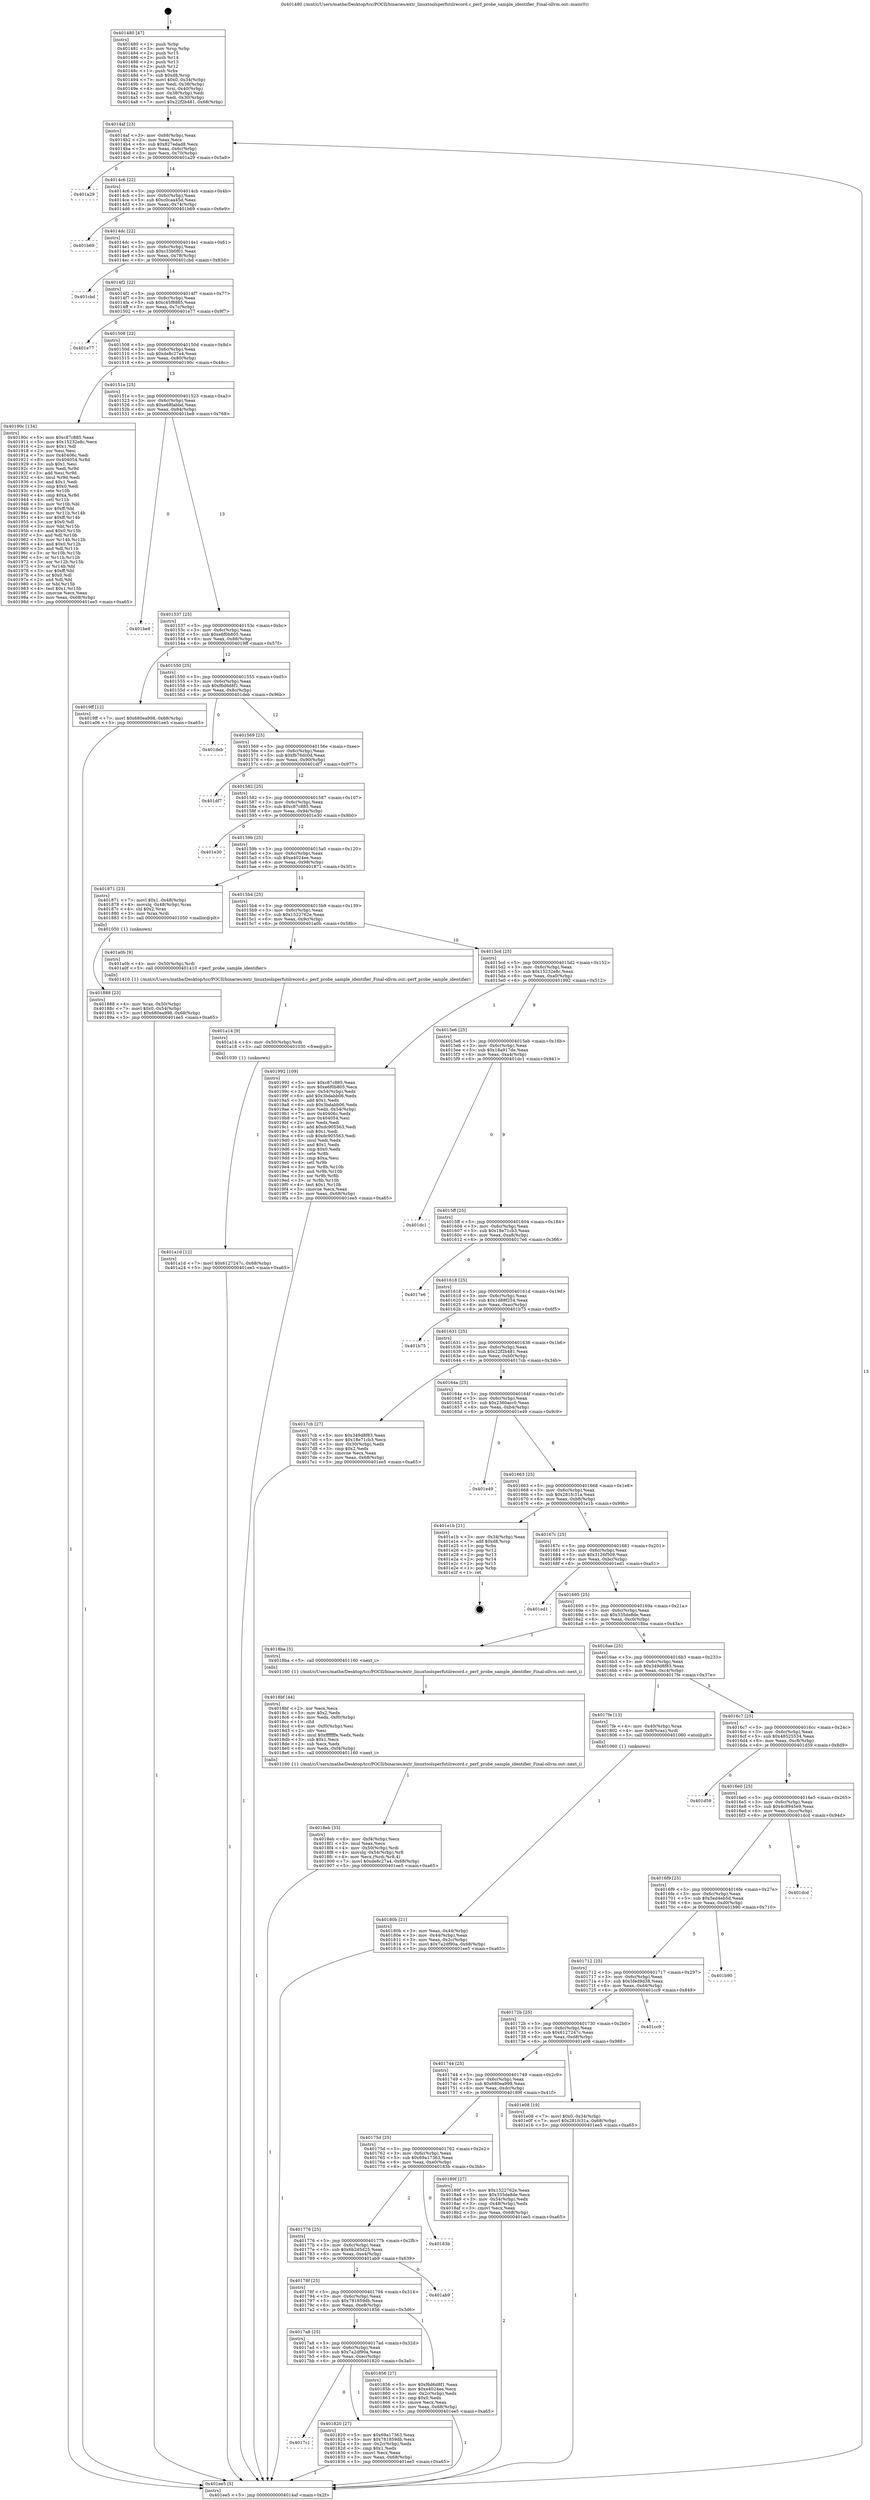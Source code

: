 digraph "0x401480" {
  label = "0x401480 (/mnt/c/Users/mathe/Desktop/tcc/POCII/binaries/extr_linuxtoolsperfutilrecord.c_perf_probe_sample_identifier_Final-ollvm.out::main(0))"
  labelloc = "t"
  node[shape=record]

  Entry [label="",width=0.3,height=0.3,shape=circle,fillcolor=black,style=filled]
  "0x4014af" [label="{
     0x4014af [23]\l
     | [instrs]\l
     &nbsp;&nbsp;0x4014af \<+3\>: mov -0x68(%rbp),%eax\l
     &nbsp;&nbsp;0x4014b2 \<+2\>: mov %eax,%ecx\l
     &nbsp;&nbsp;0x4014b4 \<+6\>: sub $0x827edad8,%ecx\l
     &nbsp;&nbsp;0x4014ba \<+3\>: mov %eax,-0x6c(%rbp)\l
     &nbsp;&nbsp;0x4014bd \<+3\>: mov %ecx,-0x70(%rbp)\l
     &nbsp;&nbsp;0x4014c0 \<+6\>: je 0000000000401a29 \<main+0x5a9\>\l
  }"]
  "0x401a29" [label="{
     0x401a29\l
  }", style=dashed]
  "0x4014c6" [label="{
     0x4014c6 [22]\l
     | [instrs]\l
     &nbsp;&nbsp;0x4014c6 \<+5\>: jmp 00000000004014cb \<main+0x4b\>\l
     &nbsp;&nbsp;0x4014cb \<+3\>: mov -0x6c(%rbp),%eax\l
     &nbsp;&nbsp;0x4014ce \<+5\>: sub $0xc0caa45d,%eax\l
     &nbsp;&nbsp;0x4014d3 \<+3\>: mov %eax,-0x74(%rbp)\l
     &nbsp;&nbsp;0x4014d6 \<+6\>: je 0000000000401b69 \<main+0x6e9\>\l
  }"]
  Exit [label="",width=0.3,height=0.3,shape=circle,fillcolor=black,style=filled,peripheries=2]
  "0x401b69" [label="{
     0x401b69\l
  }", style=dashed]
  "0x4014dc" [label="{
     0x4014dc [22]\l
     | [instrs]\l
     &nbsp;&nbsp;0x4014dc \<+5\>: jmp 00000000004014e1 \<main+0x61\>\l
     &nbsp;&nbsp;0x4014e1 \<+3\>: mov -0x6c(%rbp),%eax\l
     &nbsp;&nbsp;0x4014e4 \<+5\>: sub $0xc33b0f01,%eax\l
     &nbsp;&nbsp;0x4014e9 \<+3\>: mov %eax,-0x78(%rbp)\l
     &nbsp;&nbsp;0x4014ec \<+6\>: je 0000000000401cbd \<main+0x83d\>\l
  }"]
  "0x401a1d" [label="{
     0x401a1d [12]\l
     | [instrs]\l
     &nbsp;&nbsp;0x401a1d \<+7\>: movl $0x6127247c,-0x68(%rbp)\l
     &nbsp;&nbsp;0x401a24 \<+5\>: jmp 0000000000401ee5 \<main+0xa65\>\l
  }"]
  "0x401cbd" [label="{
     0x401cbd\l
  }", style=dashed]
  "0x4014f2" [label="{
     0x4014f2 [22]\l
     | [instrs]\l
     &nbsp;&nbsp;0x4014f2 \<+5\>: jmp 00000000004014f7 \<main+0x77\>\l
     &nbsp;&nbsp;0x4014f7 \<+3\>: mov -0x6c(%rbp),%eax\l
     &nbsp;&nbsp;0x4014fa \<+5\>: sub $0xc45f8885,%eax\l
     &nbsp;&nbsp;0x4014ff \<+3\>: mov %eax,-0x7c(%rbp)\l
     &nbsp;&nbsp;0x401502 \<+6\>: je 0000000000401e77 \<main+0x9f7\>\l
  }"]
  "0x401a14" [label="{
     0x401a14 [9]\l
     | [instrs]\l
     &nbsp;&nbsp;0x401a14 \<+4\>: mov -0x50(%rbp),%rdi\l
     &nbsp;&nbsp;0x401a18 \<+5\>: call 0000000000401030 \<free@plt\>\l
     | [calls]\l
     &nbsp;&nbsp;0x401030 \{1\} (unknown)\l
  }"]
  "0x401e77" [label="{
     0x401e77\l
  }", style=dashed]
  "0x401508" [label="{
     0x401508 [22]\l
     | [instrs]\l
     &nbsp;&nbsp;0x401508 \<+5\>: jmp 000000000040150d \<main+0x8d\>\l
     &nbsp;&nbsp;0x40150d \<+3\>: mov -0x6c(%rbp),%eax\l
     &nbsp;&nbsp;0x401510 \<+5\>: sub $0xde8c27a4,%eax\l
     &nbsp;&nbsp;0x401515 \<+3\>: mov %eax,-0x80(%rbp)\l
     &nbsp;&nbsp;0x401518 \<+6\>: je 000000000040190c \<main+0x48c\>\l
  }"]
  "0x4018eb" [label="{
     0x4018eb [33]\l
     | [instrs]\l
     &nbsp;&nbsp;0x4018eb \<+6\>: mov -0xf4(%rbp),%ecx\l
     &nbsp;&nbsp;0x4018f1 \<+3\>: imul %eax,%ecx\l
     &nbsp;&nbsp;0x4018f4 \<+4\>: mov -0x50(%rbp),%rdi\l
     &nbsp;&nbsp;0x4018f8 \<+4\>: movslq -0x54(%rbp),%r8\l
     &nbsp;&nbsp;0x4018fc \<+4\>: mov %ecx,(%rdi,%r8,4)\l
     &nbsp;&nbsp;0x401900 \<+7\>: movl $0xde8c27a4,-0x68(%rbp)\l
     &nbsp;&nbsp;0x401907 \<+5\>: jmp 0000000000401ee5 \<main+0xa65\>\l
  }"]
  "0x40190c" [label="{
     0x40190c [134]\l
     | [instrs]\l
     &nbsp;&nbsp;0x40190c \<+5\>: mov $0xc87c885,%eax\l
     &nbsp;&nbsp;0x401911 \<+5\>: mov $0x15232e8c,%ecx\l
     &nbsp;&nbsp;0x401916 \<+2\>: mov $0x1,%dl\l
     &nbsp;&nbsp;0x401918 \<+2\>: xor %esi,%esi\l
     &nbsp;&nbsp;0x40191a \<+7\>: mov 0x40406c,%edi\l
     &nbsp;&nbsp;0x401921 \<+8\>: mov 0x404054,%r8d\l
     &nbsp;&nbsp;0x401929 \<+3\>: sub $0x1,%esi\l
     &nbsp;&nbsp;0x40192c \<+3\>: mov %edi,%r9d\l
     &nbsp;&nbsp;0x40192f \<+3\>: add %esi,%r9d\l
     &nbsp;&nbsp;0x401932 \<+4\>: imul %r9d,%edi\l
     &nbsp;&nbsp;0x401936 \<+3\>: and $0x1,%edi\l
     &nbsp;&nbsp;0x401939 \<+3\>: cmp $0x0,%edi\l
     &nbsp;&nbsp;0x40193c \<+4\>: sete %r10b\l
     &nbsp;&nbsp;0x401940 \<+4\>: cmp $0xa,%r8d\l
     &nbsp;&nbsp;0x401944 \<+4\>: setl %r11b\l
     &nbsp;&nbsp;0x401948 \<+3\>: mov %r10b,%bl\l
     &nbsp;&nbsp;0x40194b \<+3\>: xor $0xff,%bl\l
     &nbsp;&nbsp;0x40194e \<+3\>: mov %r11b,%r14b\l
     &nbsp;&nbsp;0x401951 \<+4\>: xor $0xff,%r14b\l
     &nbsp;&nbsp;0x401955 \<+3\>: xor $0x0,%dl\l
     &nbsp;&nbsp;0x401958 \<+3\>: mov %bl,%r15b\l
     &nbsp;&nbsp;0x40195b \<+4\>: and $0x0,%r15b\l
     &nbsp;&nbsp;0x40195f \<+3\>: and %dl,%r10b\l
     &nbsp;&nbsp;0x401962 \<+3\>: mov %r14b,%r12b\l
     &nbsp;&nbsp;0x401965 \<+4\>: and $0x0,%r12b\l
     &nbsp;&nbsp;0x401969 \<+3\>: and %dl,%r11b\l
     &nbsp;&nbsp;0x40196c \<+3\>: or %r10b,%r15b\l
     &nbsp;&nbsp;0x40196f \<+3\>: or %r11b,%r12b\l
     &nbsp;&nbsp;0x401972 \<+3\>: xor %r12b,%r15b\l
     &nbsp;&nbsp;0x401975 \<+3\>: or %r14b,%bl\l
     &nbsp;&nbsp;0x401978 \<+3\>: xor $0xff,%bl\l
     &nbsp;&nbsp;0x40197b \<+3\>: or $0x0,%dl\l
     &nbsp;&nbsp;0x40197e \<+2\>: and %dl,%bl\l
     &nbsp;&nbsp;0x401980 \<+3\>: or %bl,%r15b\l
     &nbsp;&nbsp;0x401983 \<+4\>: test $0x1,%r15b\l
     &nbsp;&nbsp;0x401987 \<+3\>: cmovne %ecx,%eax\l
     &nbsp;&nbsp;0x40198a \<+3\>: mov %eax,-0x68(%rbp)\l
     &nbsp;&nbsp;0x40198d \<+5\>: jmp 0000000000401ee5 \<main+0xa65\>\l
  }"]
  "0x40151e" [label="{
     0x40151e [25]\l
     | [instrs]\l
     &nbsp;&nbsp;0x40151e \<+5\>: jmp 0000000000401523 \<main+0xa3\>\l
     &nbsp;&nbsp;0x401523 \<+3\>: mov -0x6c(%rbp),%eax\l
     &nbsp;&nbsp;0x401526 \<+5\>: sub $0xe68fabbd,%eax\l
     &nbsp;&nbsp;0x40152b \<+6\>: mov %eax,-0x84(%rbp)\l
     &nbsp;&nbsp;0x401531 \<+6\>: je 0000000000401be8 \<main+0x768\>\l
  }"]
  "0x4018bf" [label="{
     0x4018bf [44]\l
     | [instrs]\l
     &nbsp;&nbsp;0x4018bf \<+2\>: xor %ecx,%ecx\l
     &nbsp;&nbsp;0x4018c1 \<+5\>: mov $0x2,%edx\l
     &nbsp;&nbsp;0x4018c6 \<+6\>: mov %edx,-0xf0(%rbp)\l
     &nbsp;&nbsp;0x4018cc \<+1\>: cltd\l
     &nbsp;&nbsp;0x4018cd \<+6\>: mov -0xf0(%rbp),%esi\l
     &nbsp;&nbsp;0x4018d3 \<+2\>: idiv %esi\l
     &nbsp;&nbsp;0x4018d5 \<+6\>: imul $0xfffffffe,%edx,%edx\l
     &nbsp;&nbsp;0x4018db \<+3\>: sub $0x1,%ecx\l
     &nbsp;&nbsp;0x4018de \<+2\>: sub %ecx,%edx\l
     &nbsp;&nbsp;0x4018e0 \<+6\>: mov %edx,-0xf4(%rbp)\l
     &nbsp;&nbsp;0x4018e6 \<+5\>: call 0000000000401160 \<next_i\>\l
     | [calls]\l
     &nbsp;&nbsp;0x401160 \{1\} (/mnt/c/Users/mathe/Desktop/tcc/POCII/binaries/extr_linuxtoolsperfutilrecord.c_perf_probe_sample_identifier_Final-ollvm.out::next_i)\l
  }"]
  "0x401be8" [label="{
     0x401be8\l
  }", style=dashed]
  "0x401537" [label="{
     0x401537 [25]\l
     | [instrs]\l
     &nbsp;&nbsp;0x401537 \<+5\>: jmp 000000000040153c \<main+0xbc\>\l
     &nbsp;&nbsp;0x40153c \<+3\>: mov -0x6c(%rbp),%eax\l
     &nbsp;&nbsp;0x40153f \<+5\>: sub $0xe6f0b805,%eax\l
     &nbsp;&nbsp;0x401544 \<+6\>: mov %eax,-0x88(%rbp)\l
     &nbsp;&nbsp;0x40154a \<+6\>: je 00000000004019ff \<main+0x57f\>\l
  }"]
  "0x401888" [label="{
     0x401888 [23]\l
     | [instrs]\l
     &nbsp;&nbsp;0x401888 \<+4\>: mov %rax,-0x50(%rbp)\l
     &nbsp;&nbsp;0x40188c \<+7\>: movl $0x0,-0x54(%rbp)\l
     &nbsp;&nbsp;0x401893 \<+7\>: movl $0x680ea998,-0x68(%rbp)\l
     &nbsp;&nbsp;0x40189a \<+5\>: jmp 0000000000401ee5 \<main+0xa65\>\l
  }"]
  "0x4019ff" [label="{
     0x4019ff [12]\l
     | [instrs]\l
     &nbsp;&nbsp;0x4019ff \<+7\>: movl $0x680ea998,-0x68(%rbp)\l
     &nbsp;&nbsp;0x401a06 \<+5\>: jmp 0000000000401ee5 \<main+0xa65\>\l
  }"]
  "0x401550" [label="{
     0x401550 [25]\l
     | [instrs]\l
     &nbsp;&nbsp;0x401550 \<+5\>: jmp 0000000000401555 \<main+0xd5\>\l
     &nbsp;&nbsp;0x401555 \<+3\>: mov -0x6c(%rbp),%eax\l
     &nbsp;&nbsp;0x401558 \<+5\>: sub $0xf6d6d8f1,%eax\l
     &nbsp;&nbsp;0x40155d \<+6\>: mov %eax,-0x8c(%rbp)\l
     &nbsp;&nbsp;0x401563 \<+6\>: je 0000000000401deb \<main+0x96b\>\l
  }"]
  "0x4017c1" [label="{
     0x4017c1\l
  }", style=dashed]
  "0x401deb" [label="{
     0x401deb\l
  }", style=dashed]
  "0x401569" [label="{
     0x401569 [25]\l
     | [instrs]\l
     &nbsp;&nbsp;0x401569 \<+5\>: jmp 000000000040156e \<main+0xee\>\l
     &nbsp;&nbsp;0x40156e \<+3\>: mov -0x6c(%rbp),%eax\l
     &nbsp;&nbsp;0x401571 \<+5\>: sub $0xfb76dc0d,%eax\l
     &nbsp;&nbsp;0x401576 \<+6\>: mov %eax,-0x90(%rbp)\l
     &nbsp;&nbsp;0x40157c \<+6\>: je 0000000000401df7 \<main+0x977\>\l
  }"]
  "0x401820" [label="{
     0x401820 [27]\l
     | [instrs]\l
     &nbsp;&nbsp;0x401820 \<+5\>: mov $0x69a17363,%eax\l
     &nbsp;&nbsp;0x401825 \<+5\>: mov $0x781859db,%ecx\l
     &nbsp;&nbsp;0x40182a \<+3\>: mov -0x2c(%rbp),%edx\l
     &nbsp;&nbsp;0x40182d \<+3\>: cmp $0x1,%edx\l
     &nbsp;&nbsp;0x401830 \<+3\>: cmovl %ecx,%eax\l
     &nbsp;&nbsp;0x401833 \<+3\>: mov %eax,-0x68(%rbp)\l
     &nbsp;&nbsp;0x401836 \<+5\>: jmp 0000000000401ee5 \<main+0xa65\>\l
  }"]
  "0x401df7" [label="{
     0x401df7\l
  }", style=dashed]
  "0x401582" [label="{
     0x401582 [25]\l
     | [instrs]\l
     &nbsp;&nbsp;0x401582 \<+5\>: jmp 0000000000401587 \<main+0x107\>\l
     &nbsp;&nbsp;0x401587 \<+3\>: mov -0x6c(%rbp),%eax\l
     &nbsp;&nbsp;0x40158a \<+5\>: sub $0xc87c885,%eax\l
     &nbsp;&nbsp;0x40158f \<+6\>: mov %eax,-0x94(%rbp)\l
     &nbsp;&nbsp;0x401595 \<+6\>: je 0000000000401e30 \<main+0x9b0\>\l
  }"]
  "0x4017a8" [label="{
     0x4017a8 [25]\l
     | [instrs]\l
     &nbsp;&nbsp;0x4017a8 \<+5\>: jmp 00000000004017ad \<main+0x32d\>\l
     &nbsp;&nbsp;0x4017ad \<+3\>: mov -0x6c(%rbp),%eax\l
     &nbsp;&nbsp;0x4017b0 \<+5\>: sub $0x7a2df90a,%eax\l
     &nbsp;&nbsp;0x4017b5 \<+6\>: mov %eax,-0xec(%rbp)\l
     &nbsp;&nbsp;0x4017bb \<+6\>: je 0000000000401820 \<main+0x3a0\>\l
  }"]
  "0x401e30" [label="{
     0x401e30\l
  }", style=dashed]
  "0x40159b" [label="{
     0x40159b [25]\l
     | [instrs]\l
     &nbsp;&nbsp;0x40159b \<+5\>: jmp 00000000004015a0 \<main+0x120\>\l
     &nbsp;&nbsp;0x4015a0 \<+3\>: mov -0x6c(%rbp),%eax\l
     &nbsp;&nbsp;0x4015a3 \<+5\>: sub $0xe4024ee,%eax\l
     &nbsp;&nbsp;0x4015a8 \<+6\>: mov %eax,-0x98(%rbp)\l
     &nbsp;&nbsp;0x4015ae \<+6\>: je 0000000000401871 \<main+0x3f1\>\l
  }"]
  "0x401856" [label="{
     0x401856 [27]\l
     | [instrs]\l
     &nbsp;&nbsp;0x401856 \<+5\>: mov $0xf6d6d8f1,%eax\l
     &nbsp;&nbsp;0x40185b \<+5\>: mov $0xe4024ee,%ecx\l
     &nbsp;&nbsp;0x401860 \<+3\>: mov -0x2c(%rbp),%edx\l
     &nbsp;&nbsp;0x401863 \<+3\>: cmp $0x0,%edx\l
     &nbsp;&nbsp;0x401866 \<+3\>: cmove %ecx,%eax\l
     &nbsp;&nbsp;0x401869 \<+3\>: mov %eax,-0x68(%rbp)\l
     &nbsp;&nbsp;0x40186c \<+5\>: jmp 0000000000401ee5 \<main+0xa65\>\l
  }"]
  "0x401871" [label="{
     0x401871 [23]\l
     | [instrs]\l
     &nbsp;&nbsp;0x401871 \<+7\>: movl $0x1,-0x48(%rbp)\l
     &nbsp;&nbsp;0x401878 \<+4\>: movslq -0x48(%rbp),%rax\l
     &nbsp;&nbsp;0x40187c \<+4\>: shl $0x2,%rax\l
     &nbsp;&nbsp;0x401880 \<+3\>: mov %rax,%rdi\l
     &nbsp;&nbsp;0x401883 \<+5\>: call 0000000000401050 \<malloc@plt\>\l
     | [calls]\l
     &nbsp;&nbsp;0x401050 \{1\} (unknown)\l
  }"]
  "0x4015b4" [label="{
     0x4015b4 [25]\l
     | [instrs]\l
     &nbsp;&nbsp;0x4015b4 \<+5\>: jmp 00000000004015b9 \<main+0x139\>\l
     &nbsp;&nbsp;0x4015b9 \<+3\>: mov -0x6c(%rbp),%eax\l
     &nbsp;&nbsp;0x4015bc \<+5\>: sub $0x1522762e,%eax\l
     &nbsp;&nbsp;0x4015c1 \<+6\>: mov %eax,-0x9c(%rbp)\l
     &nbsp;&nbsp;0x4015c7 \<+6\>: je 0000000000401a0b \<main+0x58b\>\l
  }"]
  "0x40178f" [label="{
     0x40178f [25]\l
     | [instrs]\l
     &nbsp;&nbsp;0x40178f \<+5\>: jmp 0000000000401794 \<main+0x314\>\l
     &nbsp;&nbsp;0x401794 \<+3\>: mov -0x6c(%rbp),%eax\l
     &nbsp;&nbsp;0x401797 \<+5\>: sub $0x781859db,%eax\l
     &nbsp;&nbsp;0x40179c \<+6\>: mov %eax,-0xe8(%rbp)\l
     &nbsp;&nbsp;0x4017a2 \<+6\>: je 0000000000401856 \<main+0x3d6\>\l
  }"]
  "0x401a0b" [label="{
     0x401a0b [9]\l
     | [instrs]\l
     &nbsp;&nbsp;0x401a0b \<+4\>: mov -0x50(%rbp),%rdi\l
     &nbsp;&nbsp;0x401a0f \<+5\>: call 0000000000401410 \<perf_probe_sample_identifier\>\l
     | [calls]\l
     &nbsp;&nbsp;0x401410 \{1\} (/mnt/c/Users/mathe/Desktop/tcc/POCII/binaries/extr_linuxtoolsperfutilrecord.c_perf_probe_sample_identifier_Final-ollvm.out::perf_probe_sample_identifier)\l
  }"]
  "0x4015cd" [label="{
     0x4015cd [25]\l
     | [instrs]\l
     &nbsp;&nbsp;0x4015cd \<+5\>: jmp 00000000004015d2 \<main+0x152\>\l
     &nbsp;&nbsp;0x4015d2 \<+3\>: mov -0x6c(%rbp),%eax\l
     &nbsp;&nbsp;0x4015d5 \<+5\>: sub $0x15232e8c,%eax\l
     &nbsp;&nbsp;0x4015da \<+6\>: mov %eax,-0xa0(%rbp)\l
     &nbsp;&nbsp;0x4015e0 \<+6\>: je 0000000000401992 \<main+0x512\>\l
  }"]
  "0x401ab9" [label="{
     0x401ab9\l
  }", style=dashed]
  "0x401992" [label="{
     0x401992 [109]\l
     | [instrs]\l
     &nbsp;&nbsp;0x401992 \<+5\>: mov $0xc87c885,%eax\l
     &nbsp;&nbsp;0x401997 \<+5\>: mov $0xe6f0b805,%ecx\l
     &nbsp;&nbsp;0x40199c \<+3\>: mov -0x54(%rbp),%edx\l
     &nbsp;&nbsp;0x40199f \<+6\>: add $0x3bdabb06,%edx\l
     &nbsp;&nbsp;0x4019a5 \<+3\>: add $0x1,%edx\l
     &nbsp;&nbsp;0x4019a8 \<+6\>: sub $0x3bdabb06,%edx\l
     &nbsp;&nbsp;0x4019ae \<+3\>: mov %edx,-0x54(%rbp)\l
     &nbsp;&nbsp;0x4019b1 \<+7\>: mov 0x40406c,%edx\l
     &nbsp;&nbsp;0x4019b8 \<+7\>: mov 0x404054,%esi\l
     &nbsp;&nbsp;0x4019bf \<+2\>: mov %edx,%edi\l
     &nbsp;&nbsp;0x4019c1 \<+6\>: add $0xdc905563,%edi\l
     &nbsp;&nbsp;0x4019c7 \<+3\>: sub $0x1,%edi\l
     &nbsp;&nbsp;0x4019ca \<+6\>: sub $0xdc905563,%edi\l
     &nbsp;&nbsp;0x4019d0 \<+3\>: imul %edi,%edx\l
     &nbsp;&nbsp;0x4019d3 \<+3\>: and $0x1,%edx\l
     &nbsp;&nbsp;0x4019d6 \<+3\>: cmp $0x0,%edx\l
     &nbsp;&nbsp;0x4019d9 \<+4\>: sete %r8b\l
     &nbsp;&nbsp;0x4019dd \<+3\>: cmp $0xa,%esi\l
     &nbsp;&nbsp;0x4019e0 \<+4\>: setl %r9b\l
     &nbsp;&nbsp;0x4019e4 \<+3\>: mov %r8b,%r10b\l
     &nbsp;&nbsp;0x4019e7 \<+3\>: and %r9b,%r10b\l
     &nbsp;&nbsp;0x4019ea \<+3\>: xor %r9b,%r8b\l
     &nbsp;&nbsp;0x4019ed \<+3\>: or %r8b,%r10b\l
     &nbsp;&nbsp;0x4019f0 \<+4\>: test $0x1,%r10b\l
     &nbsp;&nbsp;0x4019f4 \<+3\>: cmovne %ecx,%eax\l
     &nbsp;&nbsp;0x4019f7 \<+3\>: mov %eax,-0x68(%rbp)\l
     &nbsp;&nbsp;0x4019fa \<+5\>: jmp 0000000000401ee5 \<main+0xa65\>\l
  }"]
  "0x4015e6" [label="{
     0x4015e6 [25]\l
     | [instrs]\l
     &nbsp;&nbsp;0x4015e6 \<+5\>: jmp 00000000004015eb \<main+0x16b\>\l
     &nbsp;&nbsp;0x4015eb \<+3\>: mov -0x6c(%rbp),%eax\l
     &nbsp;&nbsp;0x4015ee \<+5\>: sub $0x18a917de,%eax\l
     &nbsp;&nbsp;0x4015f3 \<+6\>: mov %eax,-0xa4(%rbp)\l
     &nbsp;&nbsp;0x4015f9 \<+6\>: je 0000000000401dc1 \<main+0x941\>\l
  }"]
  "0x401776" [label="{
     0x401776 [25]\l
     | [instrs]\l
     &nbsp;&nbsp;0x401776 \<+5\>: jmp 000000000040177b \<main+0x2fb\>\l
     &nbsp;&nbsp;0x40177b \<+3\>: mov -0x6c(%rbp),%eax\l
     &nbsp;&nbsp;0x40177e \<+5\>: sub $0x6b2d5d25,%eax\l
     &nbsp;&nbsp;0x401783 \<+6\>: mov %eax,-0xe4(%rbp)\l
     &nbsp;&nbsp;0x401789 \<+6\>: je 0000000000401ab9 \<main+0x639\>\l
  }"]
  "0x401dc1" [label="{
     0x401dc1\l
  }", style=dashed]
  "0x4015ff" [label="{
     0x4015ff [25]\l
     | [instrs]\l
     &nbsp;&nbsp;0x4015ff \<+5\>: jmp 0000000000401604 \<main+0x184\>\l
     &nbsp;&nbsp;0x401604 \<+3\>: mov -0x6c(%rbp),%eax\l
     &nbsp;&nbsp;0x401607 \<+5\>: sub $0x18e71cb3,%eax\l
     &nbsp;&nbsp;0x40160c \<+6\>: mov %eax,-0xa8(%rbp)\l
     &nbsp;&nbsp;0x401612 \<+6\>: je 00000000004017e6 \<main+0x366\>\l
  }"]
  "0x40183b" [label="{
     0x40183b\l
  }", style=dashed]
  "0x4017e6" [label="{
     0x4017e6\l
  }", style=dashed]
  "0x401618" [label="{
     0x401618 [25]\l
     | [instrs]\l
     &nbsp;&nbsp;0x401618 \<+5\>: jmp 000000000040161d \<main+0x19d\>\l
     &nbsp;&nbsp;0x40161d \<+3\>: mov -0x6c(%rbp),%eax\l
     &nbsp;&nbsp;0x401620 \<+5\>: sub $0x1d88f254,%eax\l
     &nbsp;&nbsp;0x401625 \<+6\>: mov %eax,-0xac(%rbp)\l
     &nbsp;&nbsp;0x40162b \<+6\>: je 0000000000401b75 \<main+0x6f5\>\l
  }"]
  "0x40175d" [label="{
     0x40175d [25]\l
     | [instrs]\l
     &nbsp;&nbsp;0x40175d \<+5\>: jmp 0000000000401762 \<main+0x2e2\>\l
     &nbsp;&nbsp;0x401762 \<+3\>: mov -0x6c(%rbp),%eax\l
     &nbsp;&nbsp;0x401765 \<+5\>: sub $0x69a17363,%eax\l
     &nbsp;&nbsp;0x40176a \<+6\>: mov %eax,-0xe0(%rbp)\l
     &nbsp;&nbsp;0x401770 \<+6\>: je 000000000040183b \<main+0x3bb\>\l
  }"]
  "0x401b75" [label="{
     0x401b75\l
  }", style=dashed]
  "0x401631" [label="{
     0x401631 [25]\l
     | [instrs]\l
     &nbsp;&nbsp;0x401631 \<+5\>: jmp 0000000000401636 \<main+0x1b6\>\l
     &nbsp;&nbsp;0x401636 \<+3\>: mov -0x6c(%rbp),%eax\l
     &nbsp;&nbsp;0x401639 \<+5\>: sub $0x22f2b481,%eax\l
     &nbsp;&nbsp;0x40163e \<+6\>: mov %eax,-0xb0(%rbp)\l
     &nbsp;&nbsp;0x401644 \<+6\>: je 00000000004017cb \<main+0x34b\>\l
  }"]
  "0x40189f" [label="{
     0x40189f [27]\l
     | [instrs]\l
     &nbsp;&nbsp;0x40189f \<+5\>: mov $0x1522762e,%eax\l
     &nbsp;&nbsp;0x4018a4 \<+5\>: mov $0x335de8de,%ecx\l
     &nbsp;&nbsp;0x4018a9 \<+3\>: mov -0x54(%rbp),%edx\l
     &nbsp;&nbsp;0x4018ac \<+3\>: cmp -0x48(%rbp),%edx\l
     &nbsp;&nbsp;0x4018af \<+3\>: cmovl %ecx,%eax\l
     &nbsp;&nbsp;0x4018b2 \<+3\>: mov %eax,-0x68(%rbp)\l
     &nbsp;&nbsp;0x4018b5 \<+5\>: jmp 0000000000401ee5 \<main+0xa65\>\l
  }"]
  "0x4017cb" [label="{
     0x4017cb [27]\l
     | [instrs]\l
     &nbsp;&nbsp;0x4017cb \<+5\>: mov $0x349d8f83,%eax\l
     &nbsp;&nbsp;0x4017d0 \<+5\>: mov $0x18e71cb3,%ecx\l
     &nbsp;&nbsp;0x4017d5 \<+3\>: mov -0x30(%rbp),%edx\l
     &nbsp;&nbsp;0x4017d8 \<+3\>: cmp $0x2,%edx\l
     &nbsp;&nbsp;0x4017db \<+3\>: cmovne %ecx,%eax\l
     &nbsp;&nbsp;0x4017de \<+3\>: mov %eax,-0x68(%rbp)\l
     &nbsp;&nbsp;0x4017e1 \<+5\>: jmp 0000000000401ee5 \<main+0xa65\>\l
  }"]
  "0x40164a" [label="{
     0x40164a [25]\l
     | [instrs]\l
     &nbsp;&nbsp;0x40164a \<+5\>: jmp 000000000040164f \<main+0x1cf\>\l
     &nbsp;&nbsp;0x40164f \<+3\>: mov -0x6c(%rbp),%eax\l
     &nbsp;&nbsp;0x401652 \<+5\>: sub $0x2360acc0,%eax\l
     &nbsp;&nbsp;0x401657 \<+6\>: mov %eax,-0xb4(%rbp)\l
     &nbsp;&nbsp;0x40165d \<+6\>: je 0000000000401e49 \<main+0x9c9\>\l
  }"]
  "0x401ee5" [label="{
     0x401ee5 [5]\l
     | [instrs]\l
     &nbsp;&nbsp;0x401ee5 \<+5\>: jmp 00000000004014af \<main+0x2f\>\l
  }"]
  "0x401480" [label="{
     0x401480 [47]\l
     | [instrs]\l
     &nbsp;&nbsp;0x401480 \<+1\>: push %rbp\l
     &nbsp;&nbsp;0x401481 \<+3\>: mov %rsp,%rbp\l
     &nbsp;&nbsp;0x401484 \<+2\>: push %r15\l
     &nbsp;&nbsp;0x401486 \<+2\>: push %r14\l
     &nbsp;&nbsp;0x401488 \<+2\>: push %r13\l
     &nbsp;&nbsp;0x40148a \<+2\>: push %r12\l
     &nbsp;&nbsp;0x40148c \<+1\>: push %rbx\l
     &nbsp;&nbsp;0x40148d \<+7\>: sub $0xd8,%rsp\l
     &nbsp;&nbsp;0x401494 \<+7\>: movl $0x0,-0x34(%rbp)\l
     &nbsp;&nbsp;0x40149b \<+3\>: mov %edi,-0x38(%rbp)\l
     &nbsp;&nbsp;0x40149e \<+4\>: mov %rsi,-0x40(%rbp)\l
     &nbsp;&nbsp;0x4014a2 \<+3\>: mov -0x38(%rbp),%edi\l
     &nbsp;&nbsp;0x4014a5 \<+3\>: mov %edi,-0x30(%rbp)\l
     &nbsp;&nbsp;0x4014a8 \<+7\>: movl $0x22f2b481,-0x68(%rbp)\l
  }"]
  "0x401744" [label="{
     0x401744 [25]\l
     | [instrs]\l
     &nbsp;&nbsp;0x401744 \<+5\>: jmp 0000000000401749 \<main+0x2c9\>\l
     &nbsp;&nbsp;0x401749 \<+3\>: mov -0x6c(%rbp),%eax\l
     &nbsp;&nbsp;0x40174c \<+5\>: sub $0x680ea998,%eax\l
     &nbsp;&nbsp;0x401751 \<+6\>: mov %eax,-0xdc(%rbp)\l
     &nbsp;&nbsp;0x401757 \<+6\>: je 000000000040189f \<main+0x41f\>\l
  }"]
  "0x401e49" [label="{
     0x401e49\l
  }", style=dashed]
  "0x401663" [label="{
     0x401663 [25]\l
     | [instrs]\l
     &nbsp;&nbsp;0x401663 \<+5\>: jmp 0000000000401668 \<main+0x1e8\>\l
     &nbsp;&nbsp;0x401668 \<+3\>: mov -0x6c(%rbp),%eax\l
     &nbsp;&nbsp;0x40166b \<+5\>: sub $0x281fc31a,%eax\l
     &nbsp;&nbsp;0x401670 \<+6\>: mov %eax,-0xb8(%rbp)\l
     &nbsp;&nbsp;0x401676 \<+6\>: je 0000000000401e1b \<main+0x99b\>\l
  }"]
  "0x401e08" [label="{
     0x401e08 [19]\l
     | [instrs]\l
     &nbsp;&nbsp;0x401e08 \<+7\>: movl $0x0,-0x34(%rbp)\l
     &nbsp;&nbsp;0x401e0f \<+7\>: movl $0x281fc31a,-0x68(%rbp)\l
     &nbsp;&nbsp;0x401e16 \<+5\>: jmp 0000000000401ee5 \<main+0xa65\>\l
  }"]
  "0x401e1b" [label="{
     0x401e1b [21]\l
     | [instrs]\l
     &nbsp;&nbsp;0x401e1b \<+3\>: mov -0x34(%rbp),%eax\l
     &nbsp;&nbsp;0x401e1e \<+7\>: add $0xd8,%rsp\l
     &nbsp;&nbsp;0x401e25 \<+1\>: pop %rbx\l
     &nbsp;&nbsp;0x401e26 \<+2\>: pop %r12\l
     &nbsp;&nbsp;0x401e28 \<+2\>: pop %r13\l
     &nbsp;&nbsp;0x401e2a \<+2\>: pop %r14\l
     &nbsp;&nbsp;0x401e2c \<+2\>: pop %r15\l
     &nbsp;&nbsp;0x401e2e \<+1\>: pop %rbp\l
     &nbsp;&nbsp;0x401e2f \<+1\>: ret\l
  }"]
  "0x40167c" [label="{
     0x40167c [25]\l
     | [instrs]\l
     &nbsp;&nbsp;0x40167c \<+5\>: jmp 0000000000401681 \<main+0x201\>\l
     &nbsp;&nbsp;0x401681 \<+3\>: mov -0x6c(%rbp),%eax\l
     &nbsp;&nbsp;0x401684 \<+5\>: sub $0x3126f509,%eax\l
     &nbsp;&nbsp;0x401689 \<+6\>: mov %eax,-0xbc(%rbp)\l
     &nbsp;&nbsp;0x40168f \<+6\>: je 0000000000401ed1 \<main+0xa51\>\l
  }"]
  "0x40172b" [label="{
     0x40172b [25]\l
     | [instrs]\l
     &nbsp;&nbsp;0x40172b \<+5\>: jmp 0000000000401730 \<main+0x2b0\>\l
     &nbsp;&nbsp;0x401730 \<+3\>: mov -0x6c(%rbp),%eax\l
     &nbsp;&nbsp;0x401733 \<+5\>: sub $0x6127247c,%eax\l
     &nbsp;&nbsp;0x401738 \<+6\>: mov %eax,-0xd8(%rbp)\l
     &nbsp;&nbsp;0x40173e \<+6\>: je 0000000000401e08 \<main+0x988\>\l
  }"]
  "0x401ed1" [label="{
     0x401ed1\l
  }", style=dashed]
  "0x401695" [label="{
     0x401695 [25]\l
     | [instrs]\l
     &nbsp;&nbsp;0x401695 \<+5\>: jmp 000000000040169a \<main+0x21a\>\l
     &nbsp;&nbsp;0x40169a \<+3\>: mov -0x6c(%rbp),%eax\l
     &nbsp;&nbsp;0x40169d \<+5\>: sub $0x335de8de,%eax\l
     &nbsp;&nbsp;0x4016a2 \<+6\>: mov %eax,-0xc0(%rbp)\l
     &nbsp;&nbsp;0x4016a8 \<+6\>: je 00000000004018ba \<main+0x43a\>\l
  }"]
  "0x401cc9" [label="{
     0x401cc9\l
  }", style=dashed]
  "0x4018ba" [label="{
     0x4018ba [5]\l
     | [instrs]\l
     &nbsp;&nbsp;0x4018ba \<+5\>: call 0000000000401160 \<next_i\>\l
     | [calls]\l
     &nbsp;&nbsp;0x401160 \{1\} (/mnt/c/Users/mathe/Desktop/tcc/POCII/binaries/extr_linuxtoolsperfutilrecord.c_perf_probe_sample_identifier_Final-ollvm.out::next_i)\l
  }"]
  "0x4016ae" [label="{
     0x4016ae [25]\l
     | [instrs]\l
     &nbsp;&nbsp;0x4016ae \<+5\>: jmp 00000000004016b3 \<main+0x233\>\l
     &nbsp;&nbsp;0x4016b3 \<+3\>: mov -0x6c(%rbp),%eax\l
     &nbsp;&nbsp;0x4016b6 \<+5\>: sub $0x349d8f83,%eax\l
     &nbsp;&nbsp;0x4016bb \<+6\>: mov %eax,-0xc4(%rbp)\l
     &nbsp;&nbsp;0x4016c1 \<+6\>: je 00000000004017fe \<main+0x37e\>\l
  }"]
  "0x401712" [label="{
     0x401712 [25]\l
     | [instrs]\l
     &nbsp;&nbsp;0x401712 \<+5\>: jmp 0000000000401717 \<main+0x297\>\l
     &nbsp;&nbsp;0x401717 \<+3\>: mov -0x6c(%rbp),%eax\l
     &nbsp;&nbsp;0x40171a \<+5\>: sub $0x5fed9d38,%eax\l
     &nbsp;&nbsp;0x40171f \<+6\>: mov %eax,-0xd4(%rbp)\l
     &nbsp;&nbsp;0x401725 \<+6\>: je 0000000000401cc9 \<main+0x849\>\l
  }"]
  "0x4017fe" [label="{
     0x4017fe [13]\l
     | [instrs]\l
     &nbsp;&nbsp;0x4017fe \<+4\>: mov -0x40(%rbp),%rax\l
     &nbsp;&nbsp;0x401802 \<+4\>: mov 0x8(%rax),%rdi\l
     &nbsp;&nbsp;0x401806 \<+5\>: call 0000000000401060 \<atoi@plt\>\l
     | [calls]\l
     &nbsp;&nbsp;0x401060 \{1\} (unknown)\l
  }"]
  "0x4016c7" [label="{
     0x4016c7 [25]\l
     | [instrs]\l
     &nbsp;&nbsp;0x4016c7 \<+5\>: jmp 00000000004016cc \<main+0x24c\>\l
     &nbsp;&nbsp;0x4016cc \<+3\>: mov -0x6c(%rbp),%eax\l
     &nbsp;&nbsp;0x4016cf \<+5\>: sub $0x48525534,%eax\l
     &nbsp;&nbsp;0x4016d4 \<+6\>: mov %eax,-0xc8(%rbp)\l
     &nbsp;&nbsp;0x4016da \<+6\>: je 0000000000401d59 \<main+0x8d9\>\l
  }"]
  "0x40180b" [label="{
     0x40180b [21]\l
     | [instrs]\l
     &nbsp;&nbsp;0x40180b \<+3\>: mov %eax,-0x44(%rbp)\l
     &nbsp;&nbsp;0x40180e \<+3\>: mov -0x44(%rbp),%eax\l
     &nbsp;&nbsp;0x401811 \<+3\>: mov %eax,-0x2c(%rbp)\l
     &nbsp;&nbsp;0x401814 \<+7\>: movl $0x7a2df90a,-0x68(%rbp)\l
     &nbsp;&nbsp;0x40181b \<+5\>: jmp 0000000000401ee5 \<main+0xa65\>\l
  }"]
  "0x401b90" [label="{
     0x401b90\l
  }", style=dashed]
  "0x401d59" [label="{
     0x401d59\l
  }", style=dashed]
  "0x4016e0" [label="{
     0x4016e0 [25]\l
     | [instrs]\l
     &nbsp;&nbsp;0x4016e0 \<+5\>: jmp 00000000004016e5 \<main+0x265\>\l
     &nbsp;&nbsp;0x4016e5 \<+3\>: mov -0x6c(%rbp),%eax\l
     &nbsp;&nbsp;0x4016e8 \<+5\>: sub $0x4c8945e9,%eax\l
     &nbsp;&nbsp;0x4016ed \<+6\>: mov %eax,-0xcc(%rbp)\l
     &nbsp;&nbsp;0x4016f3 \<+6\>: je 0000000000401dcd \<main+0x94d\>\l
  }"]
  "0x4016f9" [label="{
     0x4016f9 [25]\l
     | [instrs]\l
     &nbsp;&nbsp;0x4016f9 \<+5\>: jmp 00000000004016fe \<main+0x27e\>\l
     &nbsp;&nbsp;0x4016fe \<+3\>: mov -0x6c(%rbp),%eax\l
     &nbsp;&nbsp;0x401701 \<+5\>: sub $0x5ed4eb5d,%eax\l
     &nbsp;&nbsp;0x401706 \<+6\>: mov %eax,-0xd0(%rbp)\l
     &nbsp;&nbsp;0x40170c \<+6\>: je 0000000000401b90 \<main+0x710\>\l
  }"]
  "0x401dcd" [label="{
     0x401dcd\l
  }", style=dashed]
  Entry -> "0x401480" [label=" 1"]
  "0x4014af" -> "0x401a29" [label=" 0"]
  "0x4014af" -> "0x4014c6" [label=" 14"]
  "0x401e1b" -> Exit [label=" 1"]
  "0x4014c6" -> "0x401b69" [label=" 0"]
  "0x4014c6" -> "0x4014dc" [label=" 14"]
  "0x401e08" -> "0x401ee5" [label=" 1"]
  "0x4014dc" -> "0x401cbd" [label=" 0"]
  "0x4014dc" -> "0x4014f2" [label=" 14"]
  "0x401a1d" -> "0x401ee5" [label=" 1"]
  "0x4014f2" -> "0x401e77" [label=" 0"]
  "0x4014f2" -> "0x401508" [label=" 14"]
  "0x401a14" -> "0x401a1d" [label=" 1"]
  "0x401508" -> "0x40190c" [label=" 1"]
  "0x401508" -> "0x40151e" [label=" 13"]
  "0x401a0b" -> "0x401a14" [label=" 1"]
  "0x40151e" -> "0x401be8" [label=" 0"]
  "0x40151e" -> "0x401537" [label=" 13"]
  "0x4019ff" -> "0x401ee5" [label=" 1"]
  "0x401537" -> "0x4019ff" [label=" 1"]
  "0x401537" -> "0x401550" [label=" 12"]
  "0x401992" -> "0x401ee5" [label=" 1"]
  "0x401550" -> "0x401deb" [label=" 0"]
  "0x401550" -> "0x401569" [label=" 12"]
  "0x40190c" -> "0x401ee5" [label=" 1"]
  "0x401569" -> "0x401df7" [label=" 0"]
  "0x401569" -> "0x401582" [label=" 12"]
  "0x4018eb" -> "0x401ee5" [label=" 1"]
  "0x401582" -> "0x401e30" [label=" 0"]
  "0x401582" -> "0x40159b" [label=" 12"]
  "0x4018ba" -> "0x4018bf" [label=" 1"]
  "0x40159b" -> "0x401871" [label=" 1"]
  "0x40159b" -> "0x4015b4" [label=" 11"]
  "0x40189f" -> "0x401ee5" [label=" 2"]
  "0x4015b4" -> "0x401a0b" [label=" 1"]
  "0x4015b4" -> "0x4015cd" [label=" 10"]
  "0x401871" -> "0x401888" [label=" 1"]
  "0x4015cd" -> "0x401992" [label=" 1"]
  "0x4015cd" -> "0x4015e6" [label=" 9"]
  "0x401856" -> "0x401ee5" [label=" 1"]
  "0x4015e6" -> "0x401dc1" [label=" 0"]
  "0x4015e6" -> "0x4015ff" [label=" 9"]
  "0x4017a8" -> "0x4017c1" [label=" 0"]
  "0x4015ff" -> "0x4017e6" [label=" 0"]
  "0x4015ff" -> "0x401618" [label=" 9"]
  "0x4017a8" -> "0x401820" [label=" 1"]
  "0x401618" -> "0x401b75" [label=" 0"]
  "0x401618" -> "0x401631" [label=" 9"]
  "0x40178f" -> "0x4017a8" [label=" 1"]
  "0x401631" -> "0x4017cb" [label=" 1"]
  "0x401631" -> "0x40164a" [label=" 8"]
  "0x4017cb" -> "0x401ee5" [label=" 1"]
  "0x401480" -> "0x4014af" [label=" 1"]
  "0x401ee5" -> "0x4014af" [label=" 13"]
  "0x40178f" -> "0x401856" [label=" 1"]
  "0x40164a" -> "0x401e49" [label=" 0"]
  "0x40164a" -> "0x401663" [label=" 8"]
  "0x401776" -> "0x40178f" [label=" 2"]
  "0x401663" -> "0x401e1b" [label=" 1"]
  "0x401663" -> "0x40167c" [label=" 7"]
  "0x401776" -> "0x401ab9" [label=" 0"]
  "0x40167c" -> "0x401ed1" [label=" 0"]
  "0x40167c" -> "0x401695" [label=" 7"]
  "0x40175d" -> "0x401776" [label=" 2"]
  "0x401695" -> "0x4018ba" [label=" 1"]
  "0x401695" -> "0x4016ae" [label=" 6"]
  "0x40175d" -> "0x40183b" [label=" 0"]
  "0x4016ae" -> "0x4017fe" [label=" 1"]
  "0x4016ae" -> "0x4016c7" [label=" 5"]
  "0x4017fe" -> "0x40180b" [label=" 1"]
  "0x40180b" -> "0x401ee5" [label=" 1"]
  "0x401744" -> "0x40175d" [label=" 2"]
  "0x4016c7" -> "0x401d59" [label=" 0"]
  "0x4016c7" -> "0x4016e0" [label=" 5"]
  "0x401744" -> "0x40189f" [label=" 2"]
  "0x4016e0" -> "0x401dcd" [label=" 0"]
  "0x4016e0" -> "0x4016f9" [label=" 5"]
  "0x401888" -> "0x401ee5" [label=" 1"]
  "0x4016f9" -> "0x401b90" [label=" 0"]
  "0x4016f9" -> "0x401712" [label=" 5"]
  "0x4018bf" -> "0x4018eb" [label=" 1"]
  "0x401712" -> "0x401cc9" [label=" 0"]
  "0x401712" -> "0x40172b" [label=" 5"]
  "0x401820" -> "0x401ee5" [label=" 1"]
  "0x40172b" -> "0x401e08" [label=" 1"]
  "0x40172b" -> "0x401744" [label=" 4"]
}
